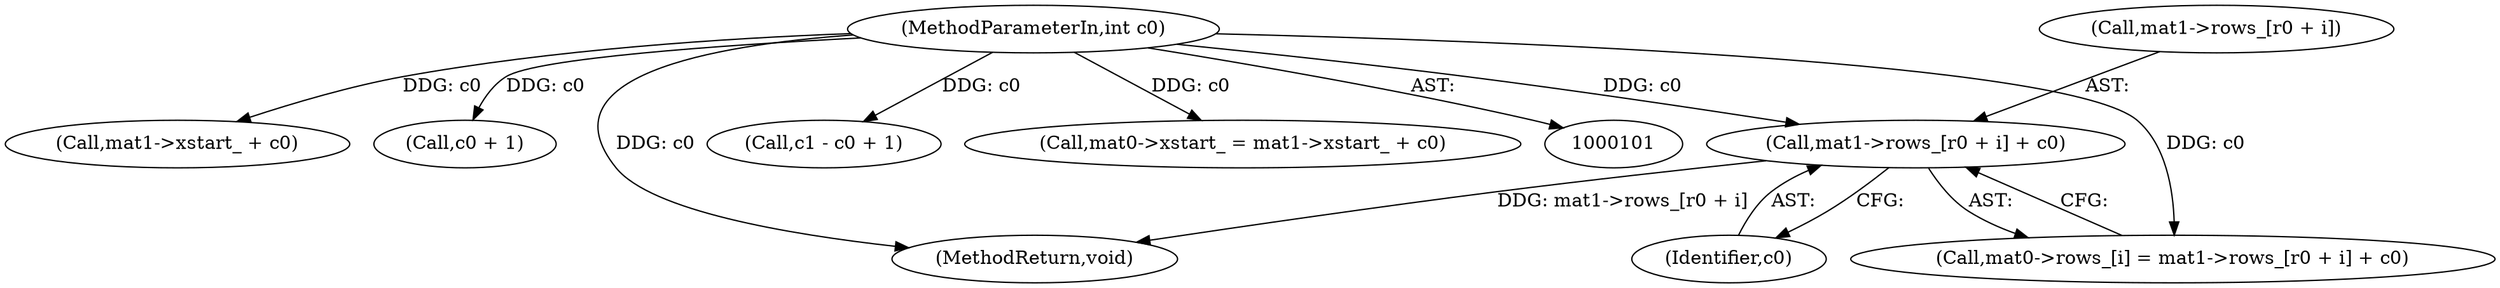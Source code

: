 digraph "0_jasper_d42b2388f7f8e0332c846675133acea151fc557a_17@pointer" {
"1000213" [label="(Call,mat1->rows_[r0 + i] + c0)"];
"1000105" [label="(MethodParameterIn,int c0)"];
"1000221" [label="(Identifier,c0)"];
"1000226" [label="(Call,mat1->xstart_ + c0)"];
"1000171" [label="(Call,c0 + 1)"];
"1000105" [label="(MethodParameterIn,int c0)"];
"1000207" [label="(Call,mat0->rows_[i] = mat1->rows_[r0 + i] + c0)"];
"1000213" [label="(Call,mat1->rows_[r0 + i] + c0)"];
"1000169" [label="(Call,c1 - c0 + 1)"];
"1000262" [label="(MethodReturn,void)"];
"1000214" [label="(Call,mat1->rows_[r0 + i])"];
"1000222" [label="(Call,mat0->xstart_ = mat1->xstart_ + c0)"];
"1000213" -> "1000207"  [label="AST: "];
"1000213" -> "1000221"  [label="CFG: "];
"1000214" -> "1000213"  [label="AST: "];
"1000221" -> "1000213"  [label="AST: "];
"1000207" -> "1000213"  [label="CFG: "];
"1000213" -> "1000262"  [label="DDG: mat1->rows_[r0 + i]"];
"1000105" -> "1000213"  [label="DDG: c0"];
"1000105" -> "1000101"  [label="AST: "];
"1000105" -> "1000262"  [label="DDG: c0"];
"1000105" -> "1000169"  [label="DDG: c0"];
"1000105" -> "1000171"  [label="DDG: c0"];
"1000105" -> "1000207"  [label="DDG: c0"];
"1000105" -> "1000222"  [label="DDG: c0"];
"1000105" -> "1000226"  [label="DDG: c0"];
}

